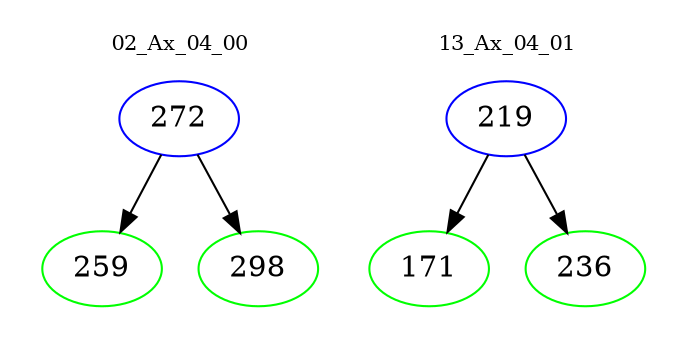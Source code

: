 digraph{
subgraph cluster_0 {
color = white
label = "02_Ax_04_00";
fontsize=10;
T0_272 [label="272", color="blue"]
T0_272 -> T0_259 [color="black"]
T0_259 [label="259", color="green"]
T0_272 -> T0_298 [color="black"]
T0_298 [label="298", color="green"]
}
subgraph cluster_1 {
color = white
label = "13_Ax_04_01";
fontsize=10;
T1_219 [label="219", color="blue"]
T1_219 -> T1_171 [color="black"]
T1_171 [label="171", color="green"]
T1_219 -> T1_236 [color="black"]
T1_236 [label="236", color="green"]
}
}
